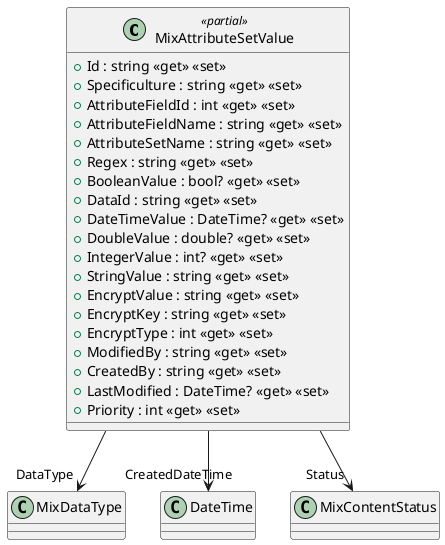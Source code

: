 @startuml
class MixAttributeSetValue <<partial>> {
    + Id : string <<get>> <<set>>
    + Specificulture : string <<get>> <<set>>
    + AttributeFieldId : int <<get>> <<set>>
    + AttributeFieldName : string <<get>> <<set>>
    + AttributeSetName : string <<get>> <<set>>
    + Regex : string <<get>> <<set>>
    + BooleanValue : bool? <<get>> <<set>>
    + DataId : string <<get>> <<set>>
    + DateTimeValue : DateTime? <<get>> <<set>>
    + DoubleValue : double? <<get>> <<set>>
    + IntegerValue : int? <<get>> <<set>>
    + StringValue : string <<get>> <<set>>
    + EncryptValue : string <<get>> <<set>>
    + EncryptKey : string <<get>> <<set>>
    + EncryptType : int <<get>> <<set>>
    + ModifiedBy : string <<get>> <<set>>
    + CreatedBy : string <<get>> <<set>>
    + LastModified : DateTime? <<get>> <<set>>
    + Priority : int <<get>> <<set>>
}
MixAttributeSetValue --> "DataType" MixDataType
MixAttributeSetValue --> "CreatedDateTime" DateTime
MixAttributeSetValue --> "Status" MixContentStatus
@enduml
